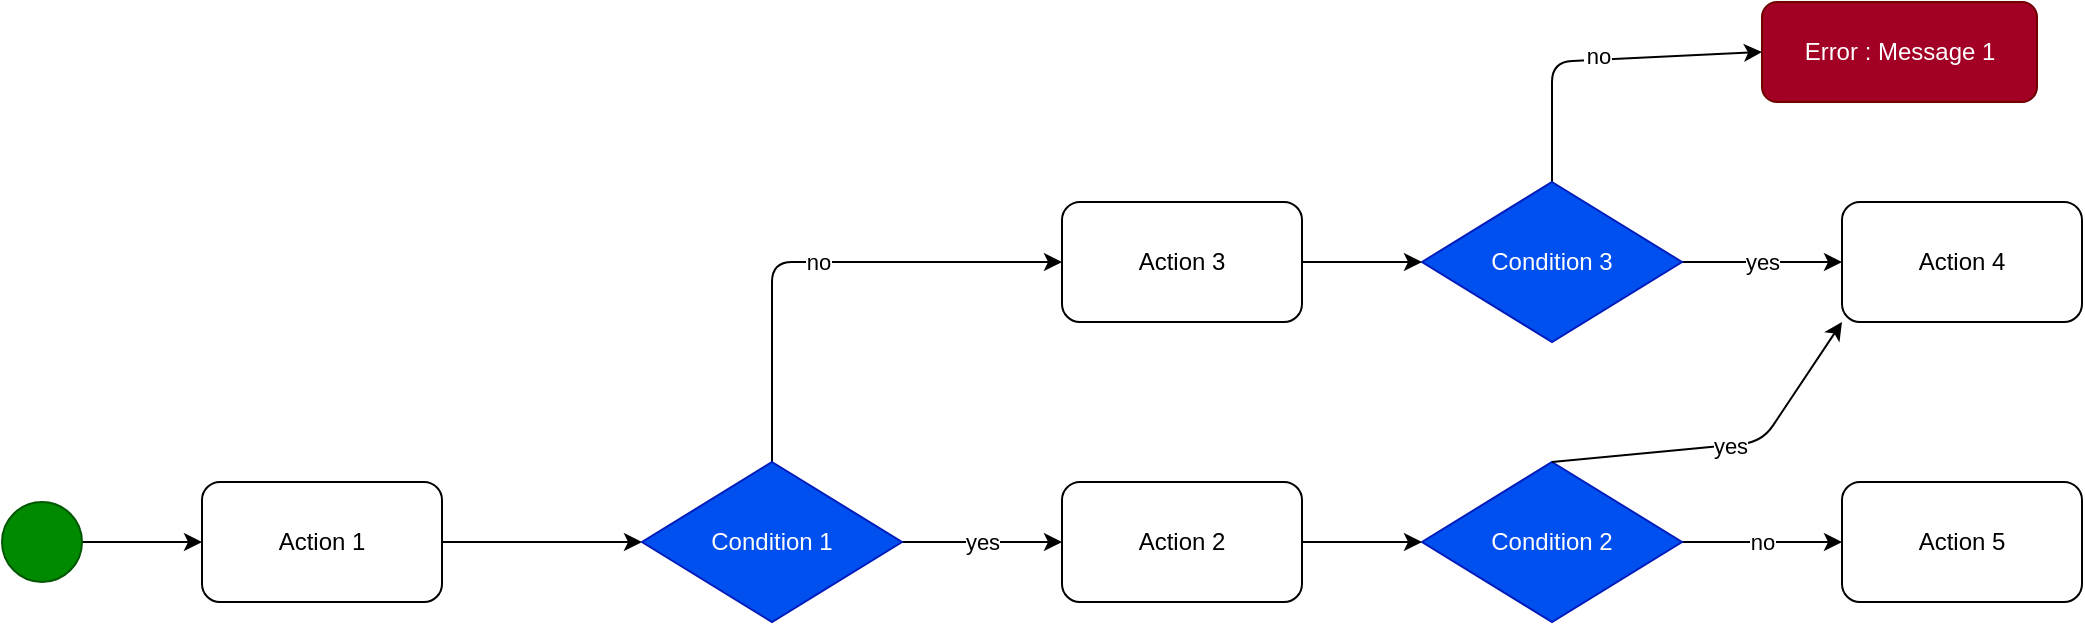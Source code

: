 <mxfile>
    <diagram id="bx66vDSZKwA4JyOzHQGu" name="Page-1">
        <mxGraphModel dx="1077" dy="1625" grid="1" gridSize="10" guides="1" tooltips="1" connect="1" arrows="1" fold="1" page="1" pageScale="1" pageWidth="850" pageHeight="1100" math="0" shadow="0">
            <root>
                <mxCell id="0"/>
                <mxCell id="1" parent="0"/>
                <mxCell id="5" style="edgeStyle=none;html=1;exitX=1;exitY=0.5;exitDx=0;exitDy=0;entryX=0;entryY=0.5;entryDx=0;entryDy=0;" parent="1" source="2" target="3" edge="1">
                    <mxGeometry relative="1" as="geometry"/>
                </mxCell>
                <mxCell id="2" value="Action 1" style="rounded=1;whiteSpace=wrap;html=1;" parent="1" vertex="1">
                    <mxGeometry x="180" y="200" width="120" height="60" as="geometry"/>
                </mxCell>
                <mxCell id="6" value="no" style="edgeStyle=none;html=1;exitX=0.5;exitY=0;exitDx=0;exitDy=0;entryX=0;entryY=0.5;entryDx=0;entryDy=0;" parent="1" source="3" target="19" edge="1">
                    <mxGeometry relative="1" as="geometry">
                        <mxPoint x="570" y="75" as="targetPoint"/>
                        <Array as="points">
                            <mxPoint x="465" y="90"/>
                        </Array>
                    </mxGeometry>
                </mxCell>
                <mxCell id="9" value="yes" style="edgeStyle=none;html=1;exitX=1;exitY=0.5;exitDx=0;exitDy=0;entryX=0;entryY=0.5;entryDx=0;entryDy=0;" parent="1" source="3" target="10" edge="1">
                    <mxGeometry relative="1" as="geometry">
                        <mxPoint x="640" y="330" as="targetPoint"/>
                    </mxGeometry>
                </mxCell>
                <mxCell id="3" value="Condition 1" style="rhombus;whiteSpace=wrap;html=1;fillColor=#0050ef;fontColor=#ffffff;strokeColor=#001DBC;" parent="1" vertex="1">
                    <mxGeometry x="400" y="190" width="130" height="80" as="geometry"/>
                </mxCell>
                <mxCell id="10" value="Action 2" style="rounded=1;whiteSpace=wrap;html=1;" parent="1" vertex="1">
                    <mxGeometry x="610" y="200" width="120" height="60" as="geometry"/>
                </mxCell>
                <mxCell id="13" style="edgeStyle=none;html=1;exitX=1;exitY=0.5;exitDx=0;exitDy=0;entryX=0;entryY=0.5;entryDx=0;entryDy=0;" parent="1" source="12" target="2" edge="1">
                    <mxGeometry relative="1" as="geometry"/>
                </mxCell>
                <mxCell id="12" value="" style="ellipse;whiteSpace=wrap;html=1;aspect=fixed;fillColor=#008a00;fontColor=#ffffff;strokeColor=#005700;" parent="1" vertex="1">
                    <mxGeometry x="80" y="210" width="40" height="40" as="geometry"/>
                </mxCell>
                <mxCell id="28" value="no" style="edgeStyle=none;html=1;exitX=1;exitY=0.5;exitDx=0;exitDy=0;entryX=0;entryY=0.5;entryDx=0;entryDy=0;" parent="1" source="16" target="27" edge="1">
                    <mxGeometry relative="1" as="geometry"/>
                </mxCell>
                <mxCell id="16" value="Condition 2" style="rhombus;whiteSpace=wrap;html=1;fillColor=#0050ef;fontColor=#ffffff;strokeColor=#001DBC;" parent="1" vertex="1">
                    <mxGeometry x="790" y="190" width="130" height="80" as="geometry"/>
                </mxCell>
                <mxCell id="17" style="edgeStyle=none;html=1;entryX=0;entryY=0.5;entryDx=0;entryDy=0;exitX=1;exitY=0.5;exitDx=0;exitDy=0;" parent="1" source="10" target="16" edge="1">
                    <mxGeometry relative="1" as="geometry">
                        <mxPoint x="570" y="270" as="sourcePoint"/>
                        <mxPoint x="410" y="240" as="targetPoint"/>
                    </mxGeometry>
                </mxCell>
                <mxCell id="18" value="Error : Message 1" style="rounded=1;whiteSpace=wrap;html=1;fillColor=#a20025;fontColor=#ffffff;strokeColor=#6F0000;" parent="1" vertex="1">
                    <mxGeometry x="960" y="-40" width="137.5" height="50" as="geometry"/>
                </mxCell>
                <mxCell id="19" value="Action 3" style="rounded=1;whiteSpace=wrap;html=1;" parent="1" vertex="1">
                    <mxGeometry x="610" y="60" width="120" height="60" as="geometry"/>
                </mxCell>
                <mxCell id="22" value="no" style="edgeStyle=none;html=1;exitX=0.5;exitY=0;exitDx=0;exitDy=0;entryX=0;entryY=0.5;entryDx=0;entryDy=0;" parent="1" source="20" target="18" edge="1">
                    <mxGeometry relative="1" as="geometry">
                        <Array as="points">
                            <mxPoint x="855" y="-10"/>
                        </Array>
                    </mxGeometry>
                </mxCell>
                <mxCell id="23" value="no" style="edgeLabel;html=1;align=center;verticalAlign=middle;resizable=0;points=[];" parent="22" vertex="1" connectable="0">
                    <mxGeometry x="0.007" y="2" relative="1" as="geometry">
                        <mxPoint as="offset"/>
                    </mxGeometry>
                </mxCell>
                <mxCell id="25" value="yes" style="edgeStyle=none;html=1;exitX=1;exitY=0.5;exitDx=0;exitDy=0;entryX=0;entryY=0.5;entryDx=0;entryDy=0;" parent="1" source="20" target="24" edge="1">
                    <mxGeometry relative="1" as="geometry">
                        <Array as="points">
                            <mxPoint x="970" y="90"/>
                        </Array>
                    </mxGeometry>
                </mxCell>
                <mxCell id="20" value="Condition 3" style="rhombus;whiteSpace=wrap;html=1;fillColor=#0050ef;fontColor=#ffffff;strokeColor=#001DBC;" parent="1" vertex="1">
                    <mxGeometry x="790" y="50" width="130" height="80" as="geometry"/>
                </mxCell>
                <mxCell id="21" style="edgeStyle=none;html=1;entryX=0;entryY=0.5;entryDx=0;entryDy=0;exitX=1;exitY=0.5;exitDx=0;exitDy=0;" parent="1" source="19" target="20" edge="1">
                    <mxGeometry relative="1" as="geometry">
                        <mxPoint x="740" y="240" as="sourcePoint"/>
                        <mxPoint x="800" y="240" as="targetPoint"/>
                    </mxGeometry>
                </mxCell>
                <mxCell id="24" value="Action 4" style="rounded=1;whiteSpace=wrap;html=1;" parent="1" vertex="1">
                    <mxGeometry x="1000" y="60" width="120" height="60" as="geometry"/>
                </mxCell>
                <mxCell id="26" value="yes" style="edgeStyle=none;html=1;exitX=0.5;exitY=0;exitDx=0;exitDy=0;entryX=0;entryY=1;entryDx=0;entryDy=0;" parent="1" source="16" target="24" edge="1">
                    <mxGeometry relative="1" as="geometry">
                        <mxPoint x="930" y="100" as="sourcePoint"/>
                        <mxPoint x="1010" y="100" as="targetPoint"/>
                        <Array as="points">
                            <mxPoint x="960" y="180"/>
                        </Array>
                    </mxGeometry>
                </mxCell>
                <mxCell id="27" value="Action 5" style="rounded=1;whiteSpace=wrap;html=1;" parent="1" vertex="1">
                    <mxGeometry x="1000" y="200" width="120" height="60" as="geometry"/>
                </mxCell>
            </root>
        </mxGraphModel>
    </diagram>
</mxfile>